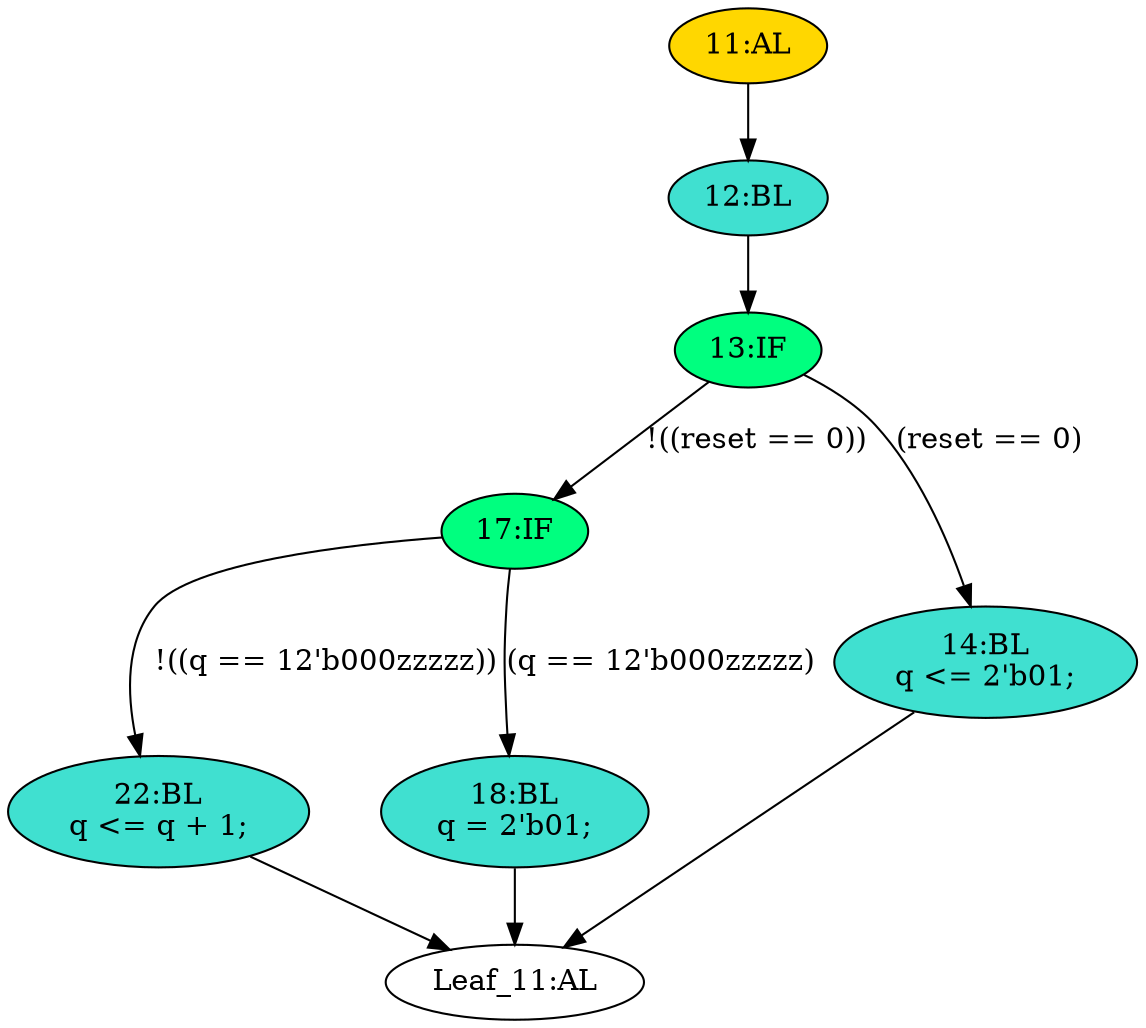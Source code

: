 strict digraph "" {
	node [label="\N"];
	"17:IF"	[ast="<pyverilog.vparser.ast.IfStatement object at 0x7f2104ea1550>",
		fillcolor=springgreen,
		label="17:IF",
		statements="[]",
		style=filled,
		typ=IfStatement];
	"22:BL"	[ast="<pyverilog.vparser.ast.Block object at 0x7f2104ea1690>",
		fillcolor=turquoise,
		label="22:BL
q <= q + 1;",
		statements="[<pyverilog.vparser.ast.NonblockingSubstitution object at 0x7f2104ea16d0>]",
		style=filled,
		typ=Block];
	"17:IF" -> "22:BL"	[cond="['q']",
		label="!((q == 12'b000zzzzz))",
		lineno=17];
	"18:BL"	[ast="<pyverilog.vparser.ast.Block object at 0x7f2104ea1910>",
		fillcolor=turquoise,
		label="18:BL
q = 2'b01;",
		statements="[<pyverilog.vparser.ast.BlockingSubstitution object at 0x7f2104ea1950>]",
		style=filled,
		typ=Block];
	"17:IF" -> "18:BL"	[cond="['q']",
		label="(q == 12'b000zzzzz)",
		lineno=17];
	"14:BL"	[ast="<pyverilog.vparser.ast.Block object at 0x7f2104ea1d10>",
		fillcolor=turquoise,
		label="14:BL
q <= 2'b01;",
		statements="[<pyverilog.vparser.ast.NonblockingSubstitution object at 0x7f2104ea1bd0>]",
		style=filled,
		typ=Block];
	"Leaf_11:AL"	[def_var="['q']",
		label="Leaf_11:AL"];
	"14:BL" -> "Leaf_11:AL"	[cond="[]",
		lineno=None];
	"13:IF"	[ast="<pyverilog.vparser.ast.IfStatement object at 0x7f2104ea1f50>",
		fillcolor=springgreen,
		label="13:IF",
		statements="[]",
		style=filled,
		typ=IfStatement];
	"13:IF" -> "17:IF"	[cond="['reset']",
		label="!((reset == 0))",
		lineno=13];
	"13:IF" -> "14:BL"	[cond="['reset']",
		label="(reset == 0)",
		lineno=13];
	"22:BL" -> "Leaf_11:AL"	[cond="[]",
		lineno=None];
	"18:BL" -> "Leaf_11:AL"	[cond="[]",
		lineno=None];
	"12:BL"	[ast="<pyverilog.vparser.ast.Block object at 0x7f2104ea1f10>",
		fillcolor=turquoise,
		label="12:BL",
		statements="[]",
		style=filled,
		typ=Block];
	"12:BL" -> "13:IF"	[cond="[]",
		lineno=None];
	"11:AL"	[ast="<pyverilog.vparser.ast.Always object at 0x7f2104ea1d90>",
		clk_sens=True,
		fillcolor=gold,
		label="11:AL",
		sens="['clk', 'reset']",
		statements="[]",
		style=filled,
		typ=Always,
		use_var="['reset', 'q']"];
	"11:AL" -> "12:BL"	[cond="[]",
		lineno=None];
}
